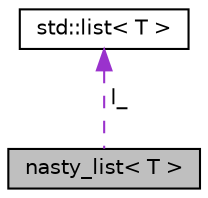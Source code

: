 digraph "nasty_list&lt; T &gt;"
{
  edge [fontname="Helvetica",fontsize="10",labelfontname="Helvetica",labelfontsize="10"];
  node [fontname="Helvetica",fontsize="10",shape=record];
  Node1 [label="nasty_list\< T \>",height=0.2,width=0.4,color="black", fillcolor="grey75", style="filled", fontcolor="black"];
  Node2 -> Node1 [dir="back",color="darkorchid3",fontsize="10",style="dashed",label=" l_" ,fontname="Helvetica"];
  Node2 [label="std::list\< T \>",height=0.2,width=0.4,color="black", fillcolor="white", style="filled",URL="$classstd_1_1list.html"];
}
